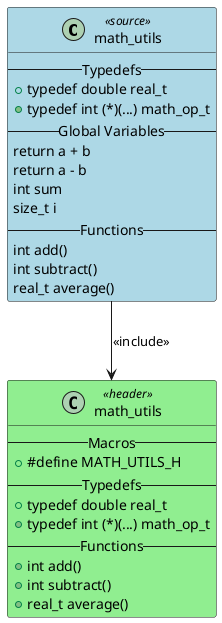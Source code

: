@startuml math_utils

class "math_utils" as MATH_UTILS <<source>> #LightBlue
{
    -- Typedefs --
    + typedef double real_t
    + typedef int (*)(...) math_op_t
    -- Global Variables --
    return a + b
    return a - b
    int sum
    size_t i
    -- Functions --
    int add()
    int subtract()
    real_t average()
}

class "math_utils" as HEADER_MATH_UTILS <<header>> #LightGreen
{
    -- Macros --
    + #define MATH_UTILS_H
    -- Typedefs --
    + typedef double real_t
    + typedef int (*)(...) math_op_t
    -- Functions --
    + int add()
    + int subtract()
    + real_t average()
}

MATH_UTILS --> HEADER_MATH_UTILS : <<include>>

@enduml